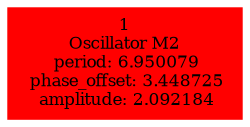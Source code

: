  digraph g{ forcelabels=true;
1 [label=<1<BR />Oscillator M2<BR /> period: 6.950079<BR /> phase_offset: 3.448725<BR /> amplitude: 2.092184>, shape=box,color=red,style=filled,fontsize=8]; }
